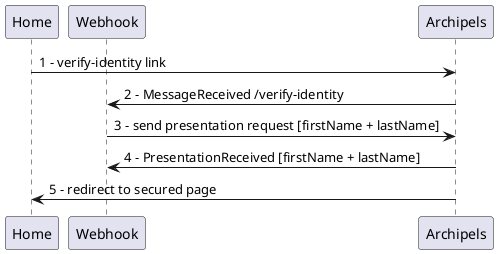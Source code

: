 @startuml
participant Home
participant Webhook
participant Archipels
Home -> Archipels : 1 - verify-identity link
Archipels -> Webhook: 2 - MessageReceived /verify-identity
Webhook -> Archipels: 3 - send presentation request [firstName + lastName]
Archipels -> Webhook: 4 - PresentationReceived [firstName + lastName]
Archipels -> Home: 5 - redirect to secured page
@enduml